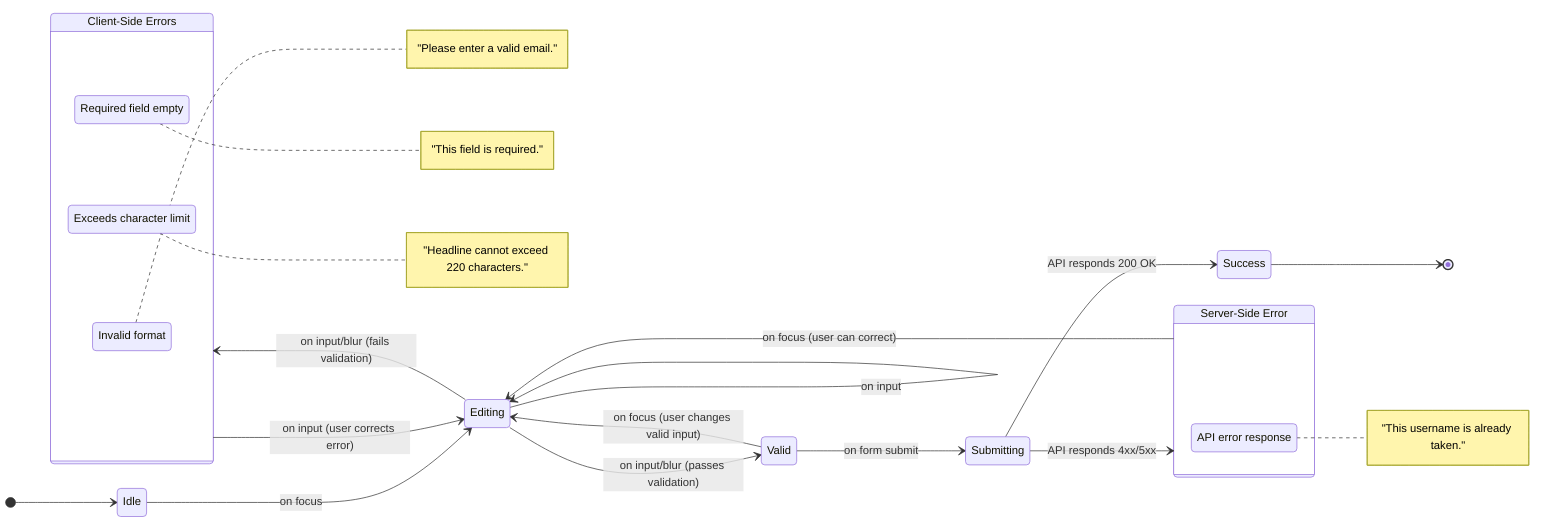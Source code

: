 stateDiagram-v2
    direction LR

    state "Client-Side Errors" as Error_Client {
        InvalidFormat: Invalid format
        Required: Required field empty
        ExceedsLimit: Exceeds character limit
    }

    state "Server-Side Error" as Error_Server {
        ApiError: API error response
    }

    [*] --> Idle
    Idle --> Editing: on focus
    Editing --> Editing: on input
    Editing --> Valid: on input/blur (passes validation)
    Editing --> Error_Client: on input/blur (fails validation)
    
    Valid --> Editing: on focus (user changes valid input)
    Valid --> Submitting: on form submit

    Error_Client --> Editing: on input (user corrects error)

    Submitting --> Success: API responds 200 OK
    Submitting --> Error_Server: API responds 4xx/5xx
    Success --> [*]

    Error_Server --> Editing: on focus (user can correct)

    note right of InvalidFormat
        "Please enter a valid email."
    end note

    note right of Required
        "This field is required."
    end note

    note right of ExceedsLimit
        "Headline cannot exceed 220 characters."
    end note

    note right of ApiError
        "This username is already taken."
    end note